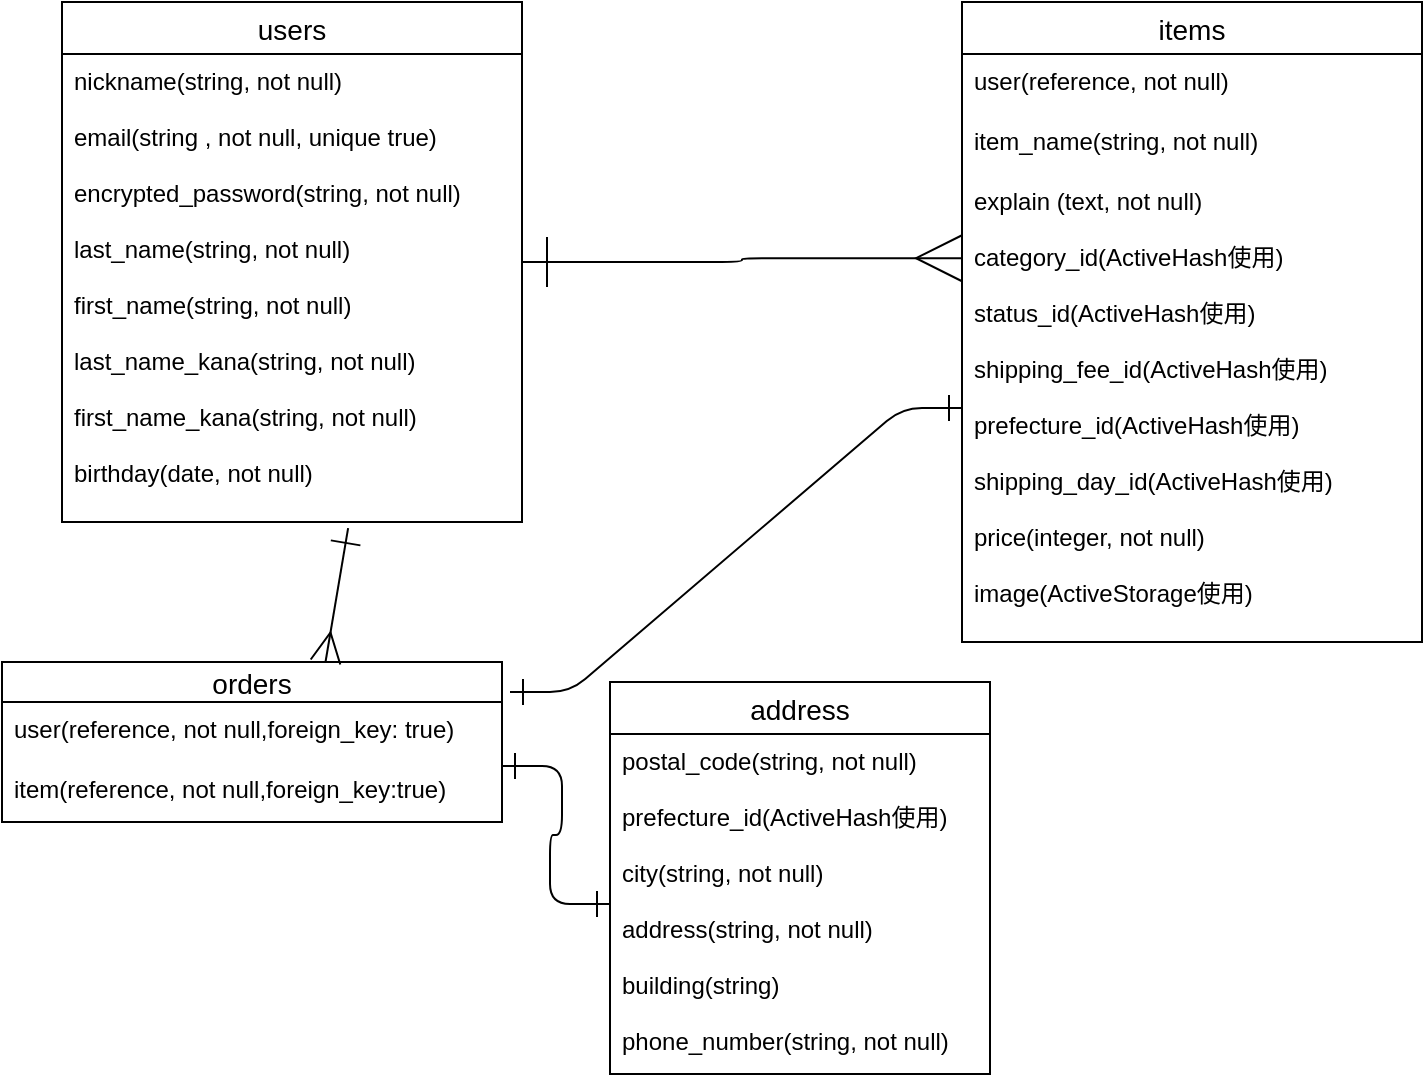 <mxfile>
    <diagram id="ARdx1X4hui4LARI6hUSX" name="ページ1">
        <mxGraphModel dx="687" dy="538" grid="1" gridSize="10" guides="1" tooltips="1" connect="1" arrows="1" fold="1" page="1" pageScale="1" pageWidth="827" pageHeight="1169" math="0" shadow="0">
            <root>
                <mxCell id="0"/>
                <mxCell id="1" parent="0"/>
                <mxCell id="3" value="users" style="swimlane;fontStyle=0;childLayout=stackLayout;horizontal=1;startSize=26;horizontalStack=0;resizeParent=1;resizeParentMax=0;resizeLast=0;collapsible=1;marginBottom=0;align=center;fontSize=14;" parent="1" vertex="1">
                    <mxGeometry x="60" y="20" width="230" height="260" as="geometry"/>
                </mxCell>
                <mxCell id="4" value="nickname(string, not null)&#10;&#10;email(string , not null, unique true)&#10;&#10;encrypted_password(string, not null)&#10;&#10;last_name(string, not null)&#10;&#10;first_name(string, not null)&#10;&#10;last_name_kana(string, not null)&#10;&#10;first_name_kana(string, not null)&#10;&#10;birthday(date, not null)" style="text;strokeColor=none;fillColor=none;spacingLeft=4;spacingRight=4;overflow=hidden;rotatable=0;points=[[0,0.5],[1,0.5]];portConstraint=eastwest;fontSize=12;" parent="3" vertex="1">
                    <mxGeometry y="26" width="230" height="234" as="geometry"/>
                </mxCell>
                <mxCell id="8" value="items" style="swimlane;fontStyle=0;childLayout=stackLayout;horizontal=1;startSize=26;horizontalStack=0;resizeParent=1;resizeParentMax=0;resizeLast=0;collapsible=1;marginBottom=0;align=center;fontSize=14;" parent="1" vertex="1">
                    <mxGeometry x="510" y="20" width="230" height="320" as="geometry"/>
                </mxCell>
                <mxCell id="9" value="user(reference, not null)&#10;" style="text;strokeColor=none;fillColor=none;spacingLeft=4;spacingRight=4;overflow=hidden;rotatable=0;points=[[0,0.5],[1,0.5]];portConstraint=eastwest;fontSize=12;" parent="8" vertex="1">
                    <mxGeometry y="26" width="230" height="30" as="geometry"/>
                </mxCell>
                <mxCell id="10" value="item_name(string, not null)&#10;" style="text;strokeColor=none;fillColor=none;spacingLeft=4;spacingRight=4;overflow=hidden;rotatable=0;points=[[0,0.5],[1,0.5]];portConstraint=eastwest;fontSize=12;" parent="8" vertex="1">
                    <mxGeometry y="56" width="230" height="30" as="geometry"/>
                </mxCell>
                <mxCell id="11" value="explain (text, not null)&#10;&#10;category_id(ActiveHash使用)&#10;&#10;status_id(ActiveHash使用)&#10;&#10;shipping_fee_id(ActiveHash使用)&#10;&#10;prefecture_id(ActiveHash使用)&#10;&#10;shipping_day_id(ActiveHash使用)&#10;&#10;price(integer, not null)&#10;&#10;image(ActiveStorage使用)" style="text;strokeColor=none;fillColor=none;spacingLeft=4;spacingRight=4;overflow=hidden;rotatable=0;points=[[0,0.5],[1,0.5]];portConstraint=eastwest;fontSize=12;" parent="8" vertex="1">
                    <mxGeometry y="86" width="230" height="234" as="geometry"/>
                </mxCell>
                <mxCell id="12" value="orders" style="swimlane;fontStyle=0;childLayout=stackLayout;horizontal=1;startSize=20;horizontalStack=0;resizeParent=1;resizeParentMax=0;resizeLast=0;collapsible=1;marginBottom=0;align=center;fontSize=14;" parent="1" vertex="1">
                    <mxGeometry x="30" y="350" width="250" height="80" as="geometry"/>
                </mxCell>
                <mxCell id="13" value="user(reference, not null,foreign_key: true)" style="text;strokeColor=none;fillColor=none;spacingLeft=4;spacingRight=4;overflow=hidden;rotatable=0;points=[[0,0.5],[1,0.5]];portConstraint=eastwest;fontSize=12;" parent="12" vertex="1">
                    <mxGeometry y="20" width="250" height="30" as="geometry"/>
                </mxCell>
                <mxCell id="14" value="item(reference, not null,foreign_key:true)" style="text;strokeColor=none;fillColor=none;spacingLeft=4;spacingRight=4;overflow=hidden;rotatable=0;points=[[0,0.5],[1,0.5]];portConstraint=eastwest;fontSize=12;" parent="12" vertex="1">
                    <mxGeometry y="50" width="250" height="30" as="geometry"/>
                </mxCell>
                <mxCell id="21" value="" style="edgeStyle=orthogonalEdgeStyle;fontSize=12;html=1;endArrow=ERmany;startArrow=ERone;exitX=1;exitY=0.5;exitDx=0;exitDy=0;endFill=0;strokeWidth=1;endSize=21;startFill=0;startSize=23;entryX=0;entryY=0.18;entryDx=0;entryDy=0;entryPerimeter=0;" parent="1" source="3" target="11" edge="1">
                    <mxGeometry width="100" height="100" relative="1" as="geometry">
                        <mxPoint x="480" y="250" as="sourcePoint"/>
                        <mxPoint x="530" y="151" as="targetPoint"/>
                    </mxGeometry>
                </mxCell>
                <mxCell id="35" value="address" style="swimlane;fontStyle=0;childLayout=stackLayout;horizontal=1;startSize=26;horizontalStack=0;resizeParent=1;resizeParentMax=0;resizeLast=0;collapsible=1;marginBottom=0;align=center;fontSize=14;" parent="1" vertex="1">
                    <mxGeometry x="334" y="360" width="190" height="196" as="geometry"/>
                </mxCell>
                <mxCell id="15" value="postal_code(string, not null)&#10;&#10;prefecture_id(ActiveHash使用)&#10;&#10;city(string, not null)&#10;&#10;address(string, not null)&#10;&#10;building(string)&#10;&#10;phone_number(string, not null)" style="text;strokeColor=none;fillColor=none;spacingLeft=4;spacingRight=4;overflow=hidden;rotatable=0;points=[[0,0.5],[1,0.5]];portConstraint=eastwest;fontSize=12;" parent="35" vertex="1">
                    <mxGeometry y="26" width="190" height="170" as="geometry"/>
                </mxCell>
                <mxCell id="39" value="" style="fontSize=12;html=1;endArrow=ERmany;exitX=0.622;exitY=1.013;exitDx=0;exitDy=0;exitPerimeter=0;endFill=0;endSize=13;startArrow=ERone;startFill=0;startSize=13;entryX=0.647;entryY=0;entryDx=0;entryDy=0;entryPerimeter=0;" parent="1" source="4" target="12" edge="1">
                    <mxGeometry width="100" height="100" relative="1" as="geometry">
                        <mxPoint x="320" y="330" as="sourcePoint"/>
                        <mxPoint x="203" y="340" as="targetPoint"/>
                    </mxGeometry>
                </mxCell>
                <mxCell id="40" value="" style="edgeStyle=entityRelationEdgeStyle;fontSize=12;html=1;endArrow=ERone;endFill=0;exitX=1.016;exitY=-0.167;exitDx=0;exitDy=0;exitPerimeter=0;startArrow=ERone;startFill=0;endSize=11;startSize=11;" parent="1" source="13" target="11" edge="1">
                    <mxGeometry width="100" height="100" relative="1" as="geometry">
                        <mxPoint x="320" y="330" as="sourcePoint"/>
                        <mxPoint x="420" y="230" as="targetPoint"/>
                    </mxGeometry>
                </mxCell>
                <mxCell id="41" value="" style="edgeStyle=entityRelationEdgeStyle;fontSize=12;html=1;endArrow=ERone;endFill=0;startArrow=ERone;startFill=0;endSize=11;startSize=11;" parent="1" target="15" edge="1">
                    <mxGeometry width="100" height="100" relative="1" as="geometry">
                        <mxPoint x="280" y="402" as="sourcePoint"/>
                        <mxPoint x="506.96" y="260" as="targetPoint"/>
                    </mxGeometry>
                </mxCell>
            </root>
        </mxGraphModel>
    </diagram>
</mxfile>